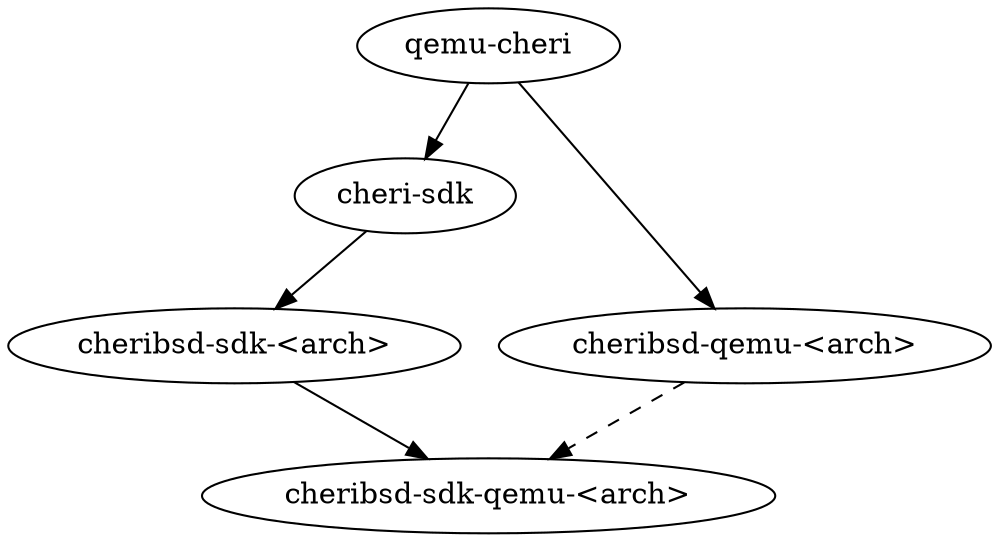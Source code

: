 digraph {
	"qemu-cheri" -> "cheri-sdk"
	"cheri-sdk" -> "cheribsd-sdk-<arch>"
	"qemu-cheri" -> "cheribsd-qemu-<arch>"
	"cheribsd-sdk-<arch>" -> "cheribsd-sdk-qemu-<arch>"
	"cheribsd-qemu-<arch>" -> "cheribsd-sdk-qemu-<arch>" [style=dashed]
}
